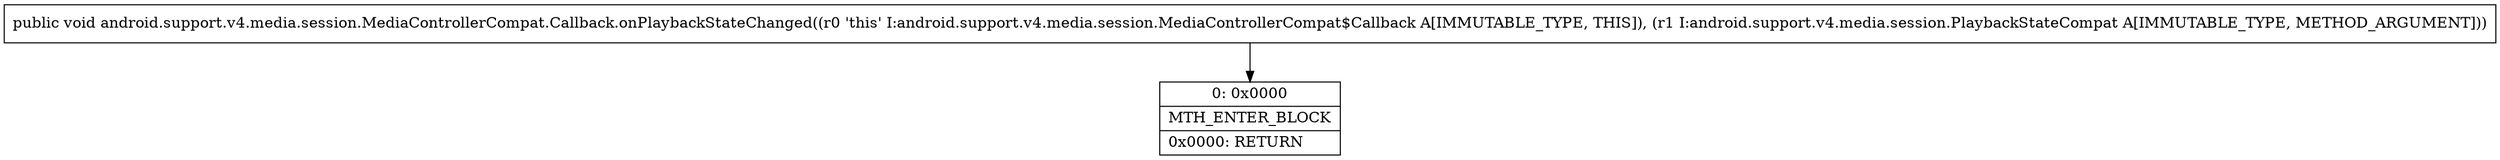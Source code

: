 digraph "CFG forandroid.support.v4.media.session.MediaControllerCompat.Callback.onPlaybackStateChanged(Landroid\/support\/v4\/media\/session\/PlaybackStateCompat;)V" {
Node_0 [shape=record,label="{0\:\ 0x0000|MTH_ENTER_BLOCK\l|0x0000: RETURN   \l}"];
MethodNode[shape=record,label="{public void android.support.v4.media.session.MediaControllerCompat.Callback.onPlaybackStateChanged((r0 'this' I:android.support.v4.media.session.MediaControllerCompat$Callback A[IMMUTABLE_TYPE, THIS]), (r1 I:android.support.v4.media.session.PlaybackStateCompat A[IMMUTABLE_TYPE, METHOD_ARGUMENT])) }"];
MethodNode -> Node_0;
}

